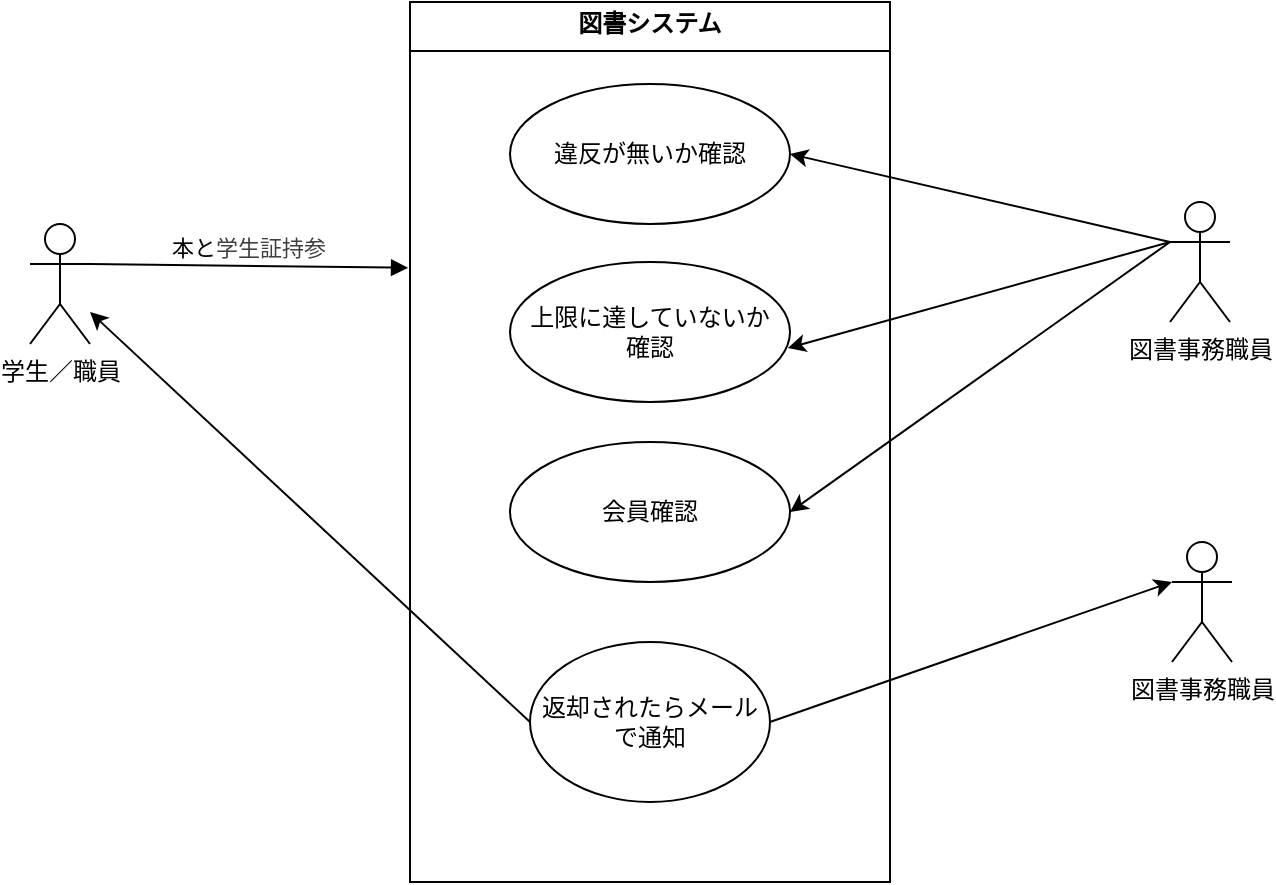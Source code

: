 <mxfile>
    <diagram id="tl3Cikh1ILflW9dANEIs" name="ページ1">
        <mxGraphModel dx="1160" dy="493" grid="1" gridSize="10" guides="1" tooltips="1" connect="1" arrows="1" fold="1" page="1" pageScale="1" pageWidth="827" pageHeight="1169" math="0" shadow="0">
            <root>
                <mxCell id="0"/>
                <mxCell id="1" parent="0"/>
                <mxCell id="2" value="学生／職員" style="shape=umlActor;verticalLabelPosition=bottom;verticalAlign=top;html=1;outlineConnect=0;" vertex="1" parent="1">
                    <mxGeometry x="120" y="131" width="30" height="60" as="geometry"/>
                </mxCell>
                <mxCell id="3" value="本と&lt;span style=&quot;color: rgb(63, 63, 63); background-color: light-dark(#ffffff, var(--ge-dark-color, #121212));&quot;&gt;学生証持参&lt;/span&gt;" style="html=1;verticalAlign=bottom;endArrow=block;curved=0;rounded=0;exitX=1;exitY=0.333;exitDx=0;exitDy=0;exitPerimeter=0;entryX=-0.004;entryY=0.302;entryDx=0;entryDy=0;entryPerimeter=0;" edge="1" parent="1" source="2" target="21">
                    <mxGeometry width="80" relative="1" as="geometry">
                        <mxPoint x="100" y="110" as="sourcePoint"/>
                        <mxPoint x="280" y="150" as="targetPoint"/>
                    </mxGeometry>
                </mxCell>
                <mxCell id="21" value="&lt;p style=&quot;margin:0px;margin-top:4px;text-align:center;&quot;&gt;&lt;b&gt;図書システム&lt;/b&gt;&lt;/p&gt;&lt;hr size=&quot;1&quot; style=&quot;border-style:solid;&quot;&gt;&lt;div style=&quot;height:2px;&quot;&gt;&lt;/div&gt;" style="verticalAlign=top;align=left;overflow=fill;html=1;whiteSpace=wrap;strokeColor=default;fontFamily=Helvetica;fontSize=12;fontColor=default;resizable=1;fillColor=default;" vertex="1" parent="1">
                    <mxGeometry x="310" y="20" width="240" height="440" as="geometry"/>
                </mxCell>
                <mxCell id="22" value="違反が無いか確認" style="ellipse;whiteSpace=wrap;html=1;strokeColor=default;align=center;verticalAlign=middle;fontFamily=Helvetica;fontSize=12;fontColor=default;resizable=1;fillColor=default;" vertex="1" parent="1">
                    <mxGeometry x="360" y="61" width="140" height="70" as="geometry"/>
                </mxCell>
                <mxCell id="23" value="上限に達していないか　確認" style="ellipse;whiteSpace=wrap;html=1;strokeColor=default;align=center;verticalAlign=middle;fontFamily=Helvetica;fontSize=12;fontColor=default;resizable=1;fillColor=default;" vertex="1" parent="1">
                    <mxGeometry x="360" y="150" width="140" height="70" as="geometry"/>
                </mxCell>
                <mxCell id="24" value="図書事務職員" style="shape=umlActor;verticalLabelPosition=bottom;verticalAlign=top;html=1;strokeColor=default;align=center;fontFamily=Helvetica;fontSize=12;fontColor=default;resizable=1;fillColor=default;" vertex="1" parent="1">
                    <mxGeometry x="690" y="120" width="30" height="60" as="geometry"/>
                </mxCell>
                <mxCell id="25" value="" style="endArrow=classic;html=1;fontFamily=Helvetica;fontSize=12;fontColor=default;resizable=1;entryX=0.992;entryY=0.615;entryDx=0;entryDy=0;entryPerimeter=0;exitX=0;exitY=0.333;exitDx=0;exitDy=0;exitPerimeter=0;" edge="1" parent="1" source="24" target="23">
                    <mxGeometry width="50" height="50" relative="1" as="geometry">
                        <mxPoint x="630" y="280" as="sourcePoint"/>
                        <mxPoint x="680" y="230" as="targetPoint"/>
                    </mxGeometry>
                </mxCell>
                <mxCell id="26" value="" style="endArrow=classic;html=1;fontFamily=Helvetica;fontSize=12;fontColor=default;resizable=1;entryX=1;entryY=0.5;entryDx=0;entryDy=0;exitX=0;exitY=0.333;exitDx=0;exitDy=0;exitPerimeter=0;" edge="1" parent="1" source="24" target="22">
                    <mxGeometry width="50" height="50" relative="1" as="geometry">
                        <mxPoint x="610" y="290" as="sourcePoint"/>
                        <mxPoint x="660" y="240" as="targetPoint"/>
                    </mxGeometry>
                </mxCell>
                <mxCell id="32" value="返却されたらメールで通知" style="ellipse;whiteSpace=wrap;html=1;strokeColor=default;align=center;verticalAlign=middle;fontFamily=Helvetica;fontSize=12;fontColor=default;resizable=1;fillColor=default;" vertex="1" parent="1">
                    <mxGeometry x="370" y="340" width="120" height="80" as="geometry"/>
                </mxCell>
                <mxCell id="33" value="図書事務職員" style="shape=umlActor;verticalLabelPosition=bottom;verticalAlign=top;html=1;outlineConnect=0;strokeColor=default;align=center;fontFamily=Helvetica;fontSize=12;fontColor=default;resizable=1;fillColor=default;" vertex="1" parent="1">
                    <mxGeometry x="691" y="290" width="30" height="60" as="geometry"/>
                </mxCell>
                <mxCell id="34" value="" style="endArrow=classic;html=1;fontFamily=Helvetica;fontSize=12;fontColor=default;resizable=1;exitX=1;exitY=0.5;exitDx=0;exitDy=0;entryX=0;entryY=0.333;entryDx=0;entryDy=0;entryPerimeter=0;" edge="1" parent="1" source="32" target="33">
                    <mxGeometry width="50" height="50" relative="1" as="geometry">
                        <mxPoint x="590" y="260" as="sourcePoint"/>
                        <mxPoint x="640" y="210" as="targetPoint"/>
                    </mxGeometry>
                </mxCell>
                <mxCell id="36" value="" style="endArrow=classic;html=1;fontFamily=Helvetica;fontSize=12;fontColor=default;resizable=1;exitX=0;exitY=0.5;exitDx=0;exitDy=0;" edge="1" parent="1" source="32" target="2">
                    <mxGeometry width="50" height="50" relative="1" as="geometry">
                        <mxPoint x="160" y="330" as="sourcePoint"/>
                        <mxPoint x="210" y="280" as="targetPoint"/>
                    </mxGeometry>
                </mxCell>
                <mxCell id="37" value="会員確認" style="ellipse;whiteSpace=wrap;html=1;strokeColor=default;align=center;verticalAlign=middle;fontFamily=Helvetica;fontSize=12;fontColor=default;resizable=1;fillColor=default;" vertex="1" parent="1">
                    <mxGeometry x="360" y="240" width="140" height="70" as="geometry"/>
                </mxCell>
                <mxCell id="38" value="" style="endArrow=classic;html=1;fontFamily=Helvetica;fontSize=12;fontColor=default;resizable=1;entryX=1;entryY=0.5;entryDx=0;entryDy=0;exitX=0;exitY=0.333;exitDx=0;exitDy=0;exitPerimeter=0;" edge="1" parent="1" source="24" target="37">
                    <mxGeometry width="50" height="50" relative="1" as="geometry">
                        <mxPoint x="610" y="280" as="sourcePoint"/>
                        <mxPoint x="660" y="230" as="targetPoint"/>
                    </mxGeometry>
                </mxCell>
            </root>
        </mxGraphModel>
    </diagram>
</mxfile>